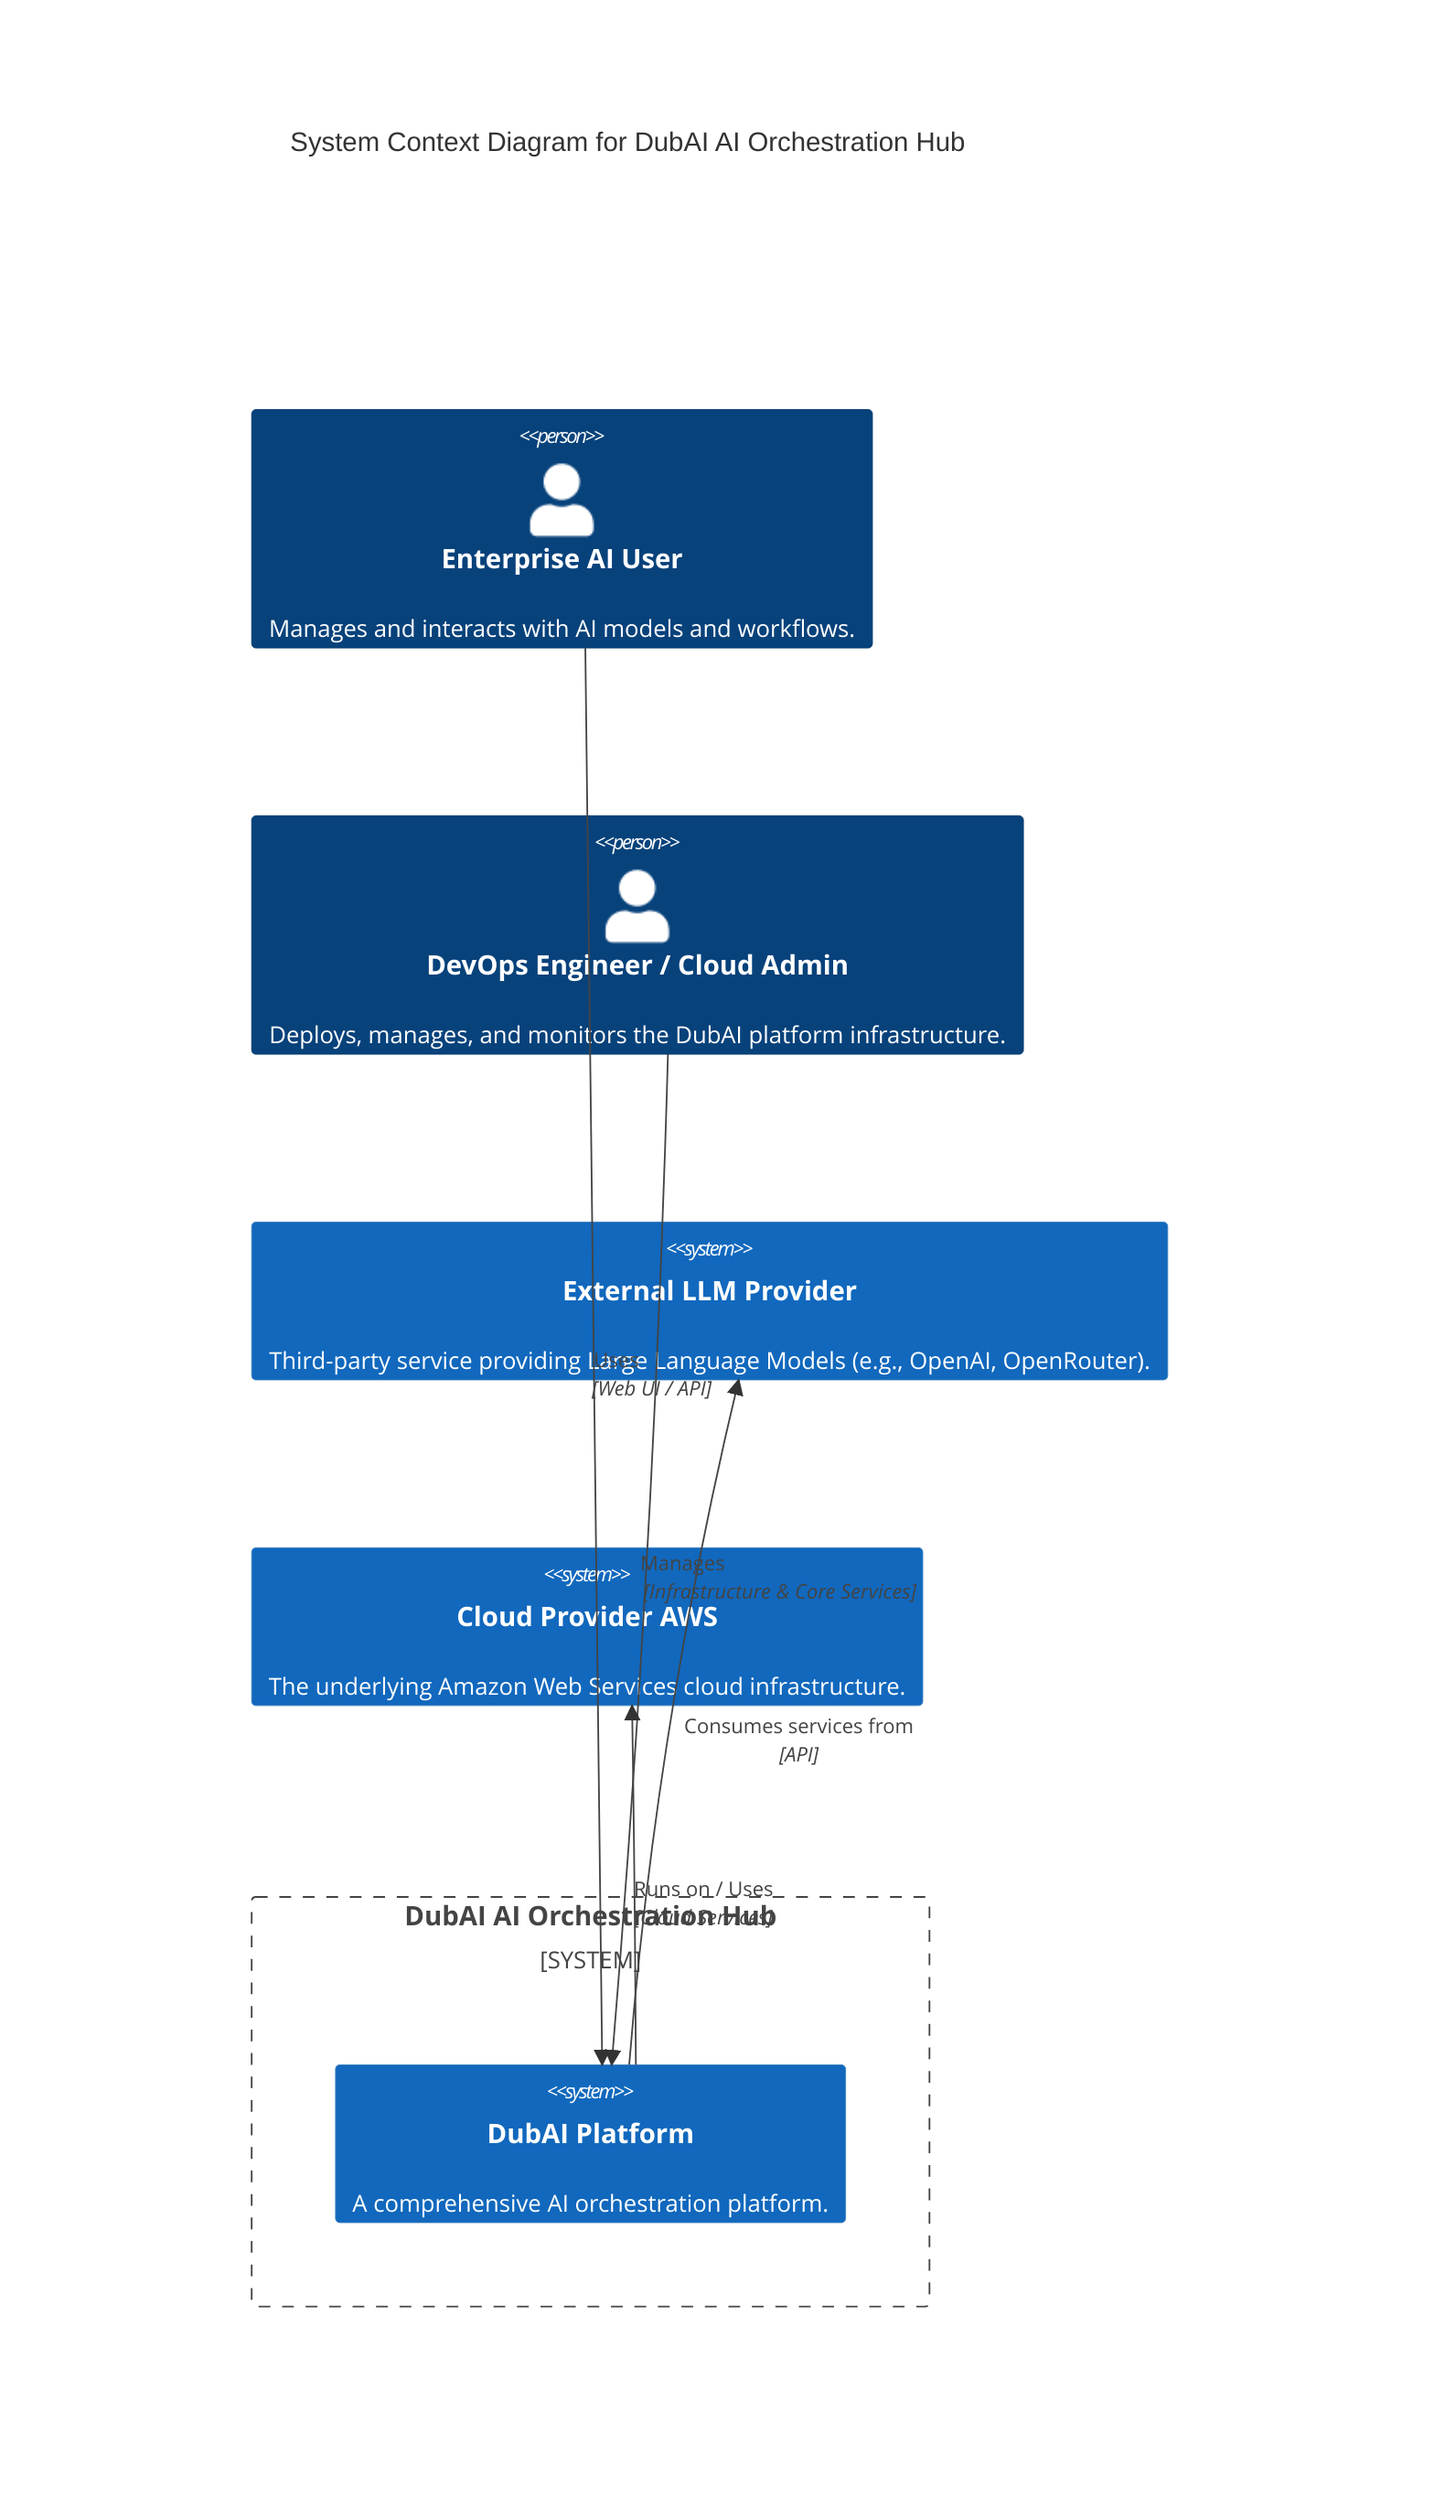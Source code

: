 C4Context
    title System Context Diagram for DubAI AI Orchestration Hub

    Person(enterprise_user, "Enterprise AI User", "Manages and interacts with AI models and workflows.")
    Person(devops_admin, "DevOps Engineer / Cloud Admin", "Deploys, manages, and monitors the DubAI platform infrastructure.")

    System(external_llm_provider, "External LLM Provider", "Third-party service providing Large Language Models (e.g., OpenAI, OpenRouter).")
    System(aws_cloud, "Cloud Provider AWS", "The underlying Amazon Web Services cloud infrastructure.")

    System_Boundary(dubai_system, "DubAI AI Orchestration Hub") {
        System(dubai_platform, "DubAI Platform", "A comprehensive AI orchestration platform.")
    }

    Rel(enterprise_user, dubai_platform, "Uses", "Web UI / API")
    Rel(devops_admin, dubai_platform, "Manages", "Infrastructure & Core Services")
    Rel(dubai_platform, external_llm_provider, "Consumes services from", "API")
    Rel(dubai_platform, aws_cloud, "Runs on / Uses", "Cloud Services")